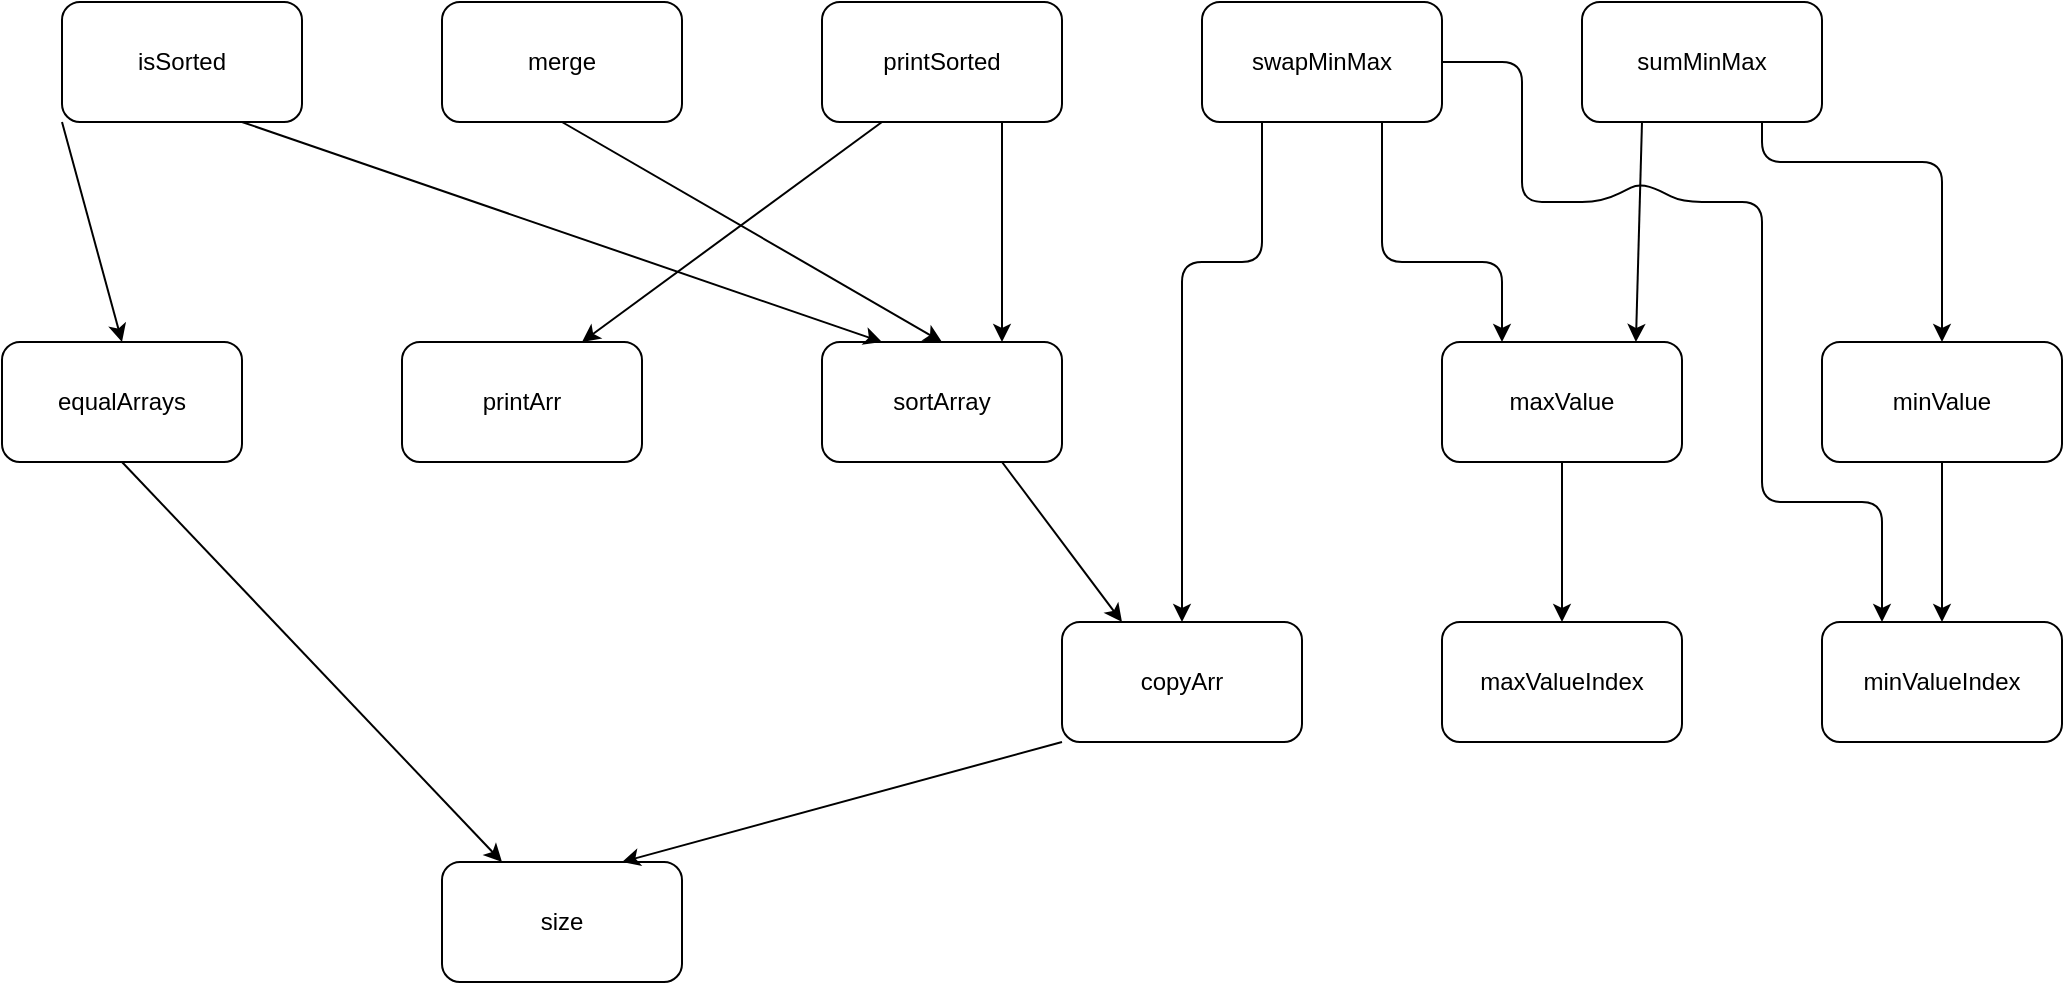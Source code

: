 <mxfile version="12.5.1" type="github">
  <diagram id="C5RBs43oDa-KdzZeNtuy" name="Page-1">
    <mxGraphModel dx="1929" dy="629" grid="1" gridSize="10" guides="1" tooltips="1" connect="1" arrows="1" fold="1" page="1" pageScale="1" pageWidth="827" pageHeight="1169" math="0" shadow="0">
      <root>
        <mxCell id="WIyWlLk6GJQsqaUBKTNV-0"/>
        <mxCell id="WIyWlLk6GJQsqaUBKTNV-1" parent="WIyWlLk6GJQsqaUBKTNV-0"/>
        <mxCell id="DztWzcjORbF4qtPKrbao-0" value="sumMinMax" style="rounded=1;whiteSpace=wrap;html=1;" parent="WIyWlLk6GJQsqaUBKTNV-1" vertex="1">
          <mxGeometry x="510" y="20" width="120" height="60" as="geometry"/>
        </mxCell>
        <mxCell id="DztWzcjORbF4qtPKrbao-1" value="maxValue" style="rounded=1;whiteSpace=wrap;html=1;" parent="WIyWlLk6GJQsqaUBKTNV-1" vertex="1">
          <mxGeometry x="440" y="190" width="120" height="60" as="geometry"/>
        </mxCell>
        <mxCell id="DztWzcjORbF4qtPKrbao-2" value="minValueIndex" style="rounded=1;whiteSpace=wrap;html=1;" parent="WIyWlLk6GJQsqaUBKTNV-1" vertex="1">
          <mxGeometry x="630" y="330" width="120" height="60" as="geometry"/>
        </mxCell>
        <mxCell id="DztWzcjORbF4qtPKrbao-3" value="maxValueIndex" style="rounded=1;whiteSpace=wrap;html=1;" parent="WIyWlLk6GJQsqaUBKTNV-1" vertex="1">
          <mxGeometry x="440" y="330" width="120" height="60" as="geometry"/>
        </mxCell>
        <mxCell id="DztWzcjORbF4qtPKrbao-4" value="printArr" style="rounded=1;whiteSpace=wrap;html=1;" parent="WIyWlLk6GJQsqaUBKTNV-1" vertex="1">
          <mxGeometry x="-80.0" y="190" width="120" height="60" as="geometry"/>
        </mxCell>
        <mxCell id="DztWzcjORbF4qtPKrbao-5" value="printSorted" style="rounded=1;whiteSpace=wrap;html=1;" parent="WIyWlLk6GJQsqaUBKTNV-1" vertex="1">
          <mxGeometry x="130" y="20" width="120" height="60" as="geometry"/>
        </mxCell>
        <mxCell id="DztWzcjORbF4qtPKrbao-6" value="swapMinMax" style="rounded=1;whiteSpace=wrap;html=1;" parent="WIyWlLk6GJQsqaUBKTNV-1" vertex="1">
          <mxGeometry x="320" y="20" width="120" height="60" as="geometry"/>
        </mxCell>
        <mxCell id="DztWzcjORbF4qtPKrbao-7" value="merge" style="rounded=1;whiteSpace=wrap;html=1;" parent="WIyWlLk6GJQsqaUBKTNV-1" vertex="1">
          <mxGeometry x="-60" y="20" width="120" height="60" as="geometry"/>
        </mxCell>
        <mxCell id="DztWzcjORbF4qtPKrbao-8" value="isSorted" style="rounded=1;whiteSpace=wrap;html=1;" parent="WIyWlLk6GJQsqaUBKTNV-1" vertex="1">
          <mxGeometry x="-250" y="20" width="120" height="60" as="geometry"/>
        </mxCell>
        <mxCell id="DztWzcjORbF4qtPKrbao-9" value="sortArray" style="rounded=1;whiteSpace=wrap;html=1;" parent="WIyWlLk6GJQsqaUBKTNV-1" vertex="1">
          <mxGeometry x="130" y="190" width="120" height="60" as="geometry"/>
        </mxCell>
        <mxCell id="DztWzcjORbF4qtPKrbao-11" value="equalArrays" style="rounded=1;whiteSpace=wrap;html=1;" parent="WIyWlLk6GJQsqaUBKTNV-1" vertex="1">
          <mxGeometry x="-280" y="190" width="120" height="60" as="geometry"/>
        </mxCell>
        <mxCell id="DztWzcjORbF4qtPKrbao-12" value="size" style="rounded=1;whiteSpace=wrap;html=1;" parent="WIyWlLk6GJQsqaUBKTNV-1" vertex="1">
          <mxGeometry x="-60" y="450" width="120" height="60" as="geometry"/>
        </mxCell>
        <mxCell id="DztWzcjORbF4qtPKrbao-13" value="copyArr" style="rounded=1;whiteSpace=wrap;html=1;" parent="WIyWlLk6GJQsqaUBKTNV-1" vertex="1">
          <mxGeometry x="250" y="330" width="120" height="60" as="geometry"/>
        </mxCell>
        <mxCell id="DztWzcjORbF4qtPKrbao-16" value="minValue" style="rounded=1;whiteSpace=wrap;html=1;" parent="WIyWlLk6GJQsqaUBKTNV-1" vertex="1">
          <mxGeometry x="630" y="190" width="120" height="60" as="geometry"/>
        </mxCell>
        <mxCell id="DztWzcjORbF4qtPKrbao-19" value="" style="endArrow=classic;html=1;exitX=0.25;exitY=1;exitDx=0;exitDy=0;entryX=0.808;entryY=0;entryDx=0;entryDy=0;entryPerimeter=0;" parent="WIyWlLk6GJQsqaUBKTNV-1" source="DztWzcjORbF4qtPKrbao-0" target="DztWzcjORbF4qtPKrbao-1" edge="1">
          <mxGeometry width="50" height="50" relative="1" as="geometry">
            <mxPoint x="10" y="610" as="sourcePoint"/>
            <mxPoint x="60" y="560" as="targetPoint"/>
          </mxGeometry>
        </mxCell>
        <mxCell id="DztWzcjORbF4qtPKrbao-20" value="" style="endArrow=classic;html=1;exitX=0.75;exitY=1;exitDx=0;exitDy=0;entryX=0.5;entryY=0;entryDx=0;entryDy=0;" parent="WIyWlLk6GJQsqaUBKTNV-1" source="DztWzcjORbF4qtPKrbao-0" target="DztWzcjORbF4qtPKrbao-16" edge="1">
          <mxGeometry width="50" height="50" relative="1" as="geometry">
            <mxPoint x="600" y="70" as="sourcePoint"/>
            <mxPoint x="546.96" y="110" as="targetPoint"/>
            <Array as="points">
              <mxPoint x="600" y="100"/>
              <mxPoint x="690" y="100"/>
            </Array>
          </mxGeometry>
        </mxCell>
        <mxCell id="DztWzcjORbF4qtPKrbao-21" value="" style="endArrow=classic;html=1;exitX=0.5;exitY=1;exitDx=0;exitDy=0;" parent="WIyWlLk6GJQsqaUBKTNV-1" source="DztWzcjORbF4qtPKrbao-1" target="DztWzcjORbF4qtPKrbao-3" edge="1">
          <mxGeometry width="50" height="50" relative="1" as="geometry">
            <mxPoint x="610" y="80" as="sourcePoint"/>
            <mxPoint x="556.96" y="120" as="targetPoint"/>
          </mxGeometry>
        </mxCell>
        <mxCell id="DztWzcjORbF4qtPKrbao-22" value="" style="endArrow=classic;html=1;exitX=0.5;exitY=1;exitDx=0;exitDy=0;entryX=0.5;entryY=0;entryDx=0;entryDy=0;" parent="WIyWlLk6GJQsqaUBKTNV-1" source="DztWzcjORbF4qtPKrbao-16" target="DztWzcjORbF4qtPKrbao-2" edge="1">
          <mxGeometry width="50" height="50" relative="1" as="geometry">
            <mxPoint x="620" y="90" as="sourcePoint"/>
            <mxPoint x="720" y="211" as="targetPoint"/>
          </mxGeometry>
        </mxCell>
        <mxCell id="DztWzcjORbF4qtPKrbao-23" value="" style="endArrow=classic;html=1;exitX=0;exitY=1;exitDx=0;exitDy=0;entryX=0.75;entryY=0;entryDx=0;entryDy=0;" parent="WIyWlLk6GJQsqaUBKTNV-1" source="DztWzcjORbF4qtPKrbao-13" target="DztWzcjORbF4qtPKrbao-12" edge="1">
          <mxGeometry width="50" height="50" relative="1" as="geometry">
            <mxPoint x="630" y="100" as="sourcePoint"/>
            <mxPoint x="576.96" y="140" as="targetPoint"/>
          </mxGeometry>
        </mxCell>
        <mxCell id="DztWzcjORbF4qtPKrbao-24" value="" style="endArrow=classic;html=1;exitX=0.25;exitY=1;exitDx=0;exitDy=0;entryX=0.5;entryY=0;entryDx=0;entryDy=0;" parent="WIyWlLk6GJQsqaUBKTNV-1" source="DztWzcjORbF4qtPKrbao-6" target="DztWzcjORbF4qtPKrbao-13" edge="1">
          <mxGeometry width="50" height="50" relative="1" as="geometry">
            <mxPoint x="640" y="110" as="sourcePoint"/>
            <mxPoint x="586.96" y="150" as="targetPoint"/>
            <Array as="points">
              <mxPoint x="350" y="150"/>
              <mxPoint x="310" y="150"/>
            </Array>
          </mxGeometry>
        </mxCell>
        <mxCell id="DztWzcjORbF4qtPKrbao-25" value="" style="endArrow=classic;html=1;exitX=0.75;exitY=1;exitDx=0;exitDy=0;entryX=0.25;entryY=0;entryDx=0;entryDy=0;" parent="WIyWlLk6GJQsqaUBKTNV-1" source="DztWzcjORbF4qtPKrbao-9" target="DztWzcjORbF4qtPKrbao-13" edge="1">
          <mxGeometry width="50" height="50" relative="1" as="geometry">
            <mxPoint x="650" y="120" as="sourcePoint"/>
            <mxPoint x="300" y="370" as="targetPoint"/>
          </mxGeometry>
        </mxCell>
        <mxCell id="DztWzcjORbF4qtPKrbao-26" value="" style="endArrow=classic;html=1;exitX=0.5;exitY=1;exitDx=0;exitDy=0;entryX=0.5;entryY=0;entryDx=0;entryDy=0;" parent="WIyWlLk6GJQsqaUBKTNV-1" source="DztWzcjORbF4qtPKrbao-7" target="DztWzcjORbF4qtPKrbao-9" edge="1">
          <mxGeometry width="50" height="50" relative="1" as="geometry">
            <mxPoint x="660" y="130" as="sourcePoint"/>
            <mxPoint x="606.96" y="170" as="targetPoint"/>
            <Array as="points"/>
          </mxGeometry>
        </mxCell>
        <mxCell id="DztWzcjORbF4qtPKrbao-27" value="" style="endArrow=classic;html=1;entryX=0.25;entryY=0;entryDx=0;entryDy=0;exitX=0.75;exitY=1;exitDx=0;exitDy=0;" parent="WIyWlLk6GJQsqaUBKTNV-1" source="DztWzcjORbF4qtPKrbao-8" target="DztWzcjORbF4qtPKrbao-9" edge="1">
          <mxGeometry width="50" height="50" relative="1" as="geometry">
            <mxPoint x="-100" y="100" as="sourcePoint"/>
            <mxPoint x="616.96" y="180" as="targetPoint"/>
          </mxGeometry>
        </mxCell>
        <mxCell id="DztWzcjORbF4qtPKrbao-28" value="" style="endArrow=classic;html=1;exitX=0.75;exitY=1;exitDx=0;exitDy=0;entryX=0.25;entryY=0;entryDx=0;entryDy=0;" parent="WIyWlLk6GJQsqaUBKTNV-1" source="DztWzcjORbF4qtPKrbao-6" target="DztWzcjORbF4qtPKrbao-1" edge="1">
          <mxGeometry width="50" height="50" relative="1" as="geometry">
            <mxPoint x="680" y="150" as="sourcePoint"/>
            <mxPoint x="626.96" y="190" as="targetPoint"/>
            <Array as="points">
              <mxPoint x="410" y="150"/>
              <mxPoint x="470" y="150"/>
            </Array>
          </mxGeometry>
        </mxCell>
        <mxCell id="DztWzcjORbF4qtPKrbao-29" value="" style="endArrow=classic;html=1;exitX=0;exitY=1;exitDx=0;exitDy=0;entryX=0.5;entryY=0;entryDx=0;entryDy=0;" parent="WIyWlLk6GJQsqaUBKTNV-1" source="DztWzcjORbF4qtPKrbao-8" target="DztWzcjORbF4qtPKrbao-11" edge="1">
          <mxGeometry width="50" height="50" relative="1" as="geometry">
            <mxPoint x="690" y="160" as="sourcePoint"/>
            <mxPoint x="636.96" y="200" as="targetPoint"/>
          </mxGeometry>
        </mxCell>
        <mxCell id="DztWzcjORbF4qtPKrbao-30" value="" style="endArrow=classic;html=1;exitX=0.5;exitY=1;exitDx=0;exitDy=0;entryX=0.25;entryY=0;entryDx=0;entryDy=0;" parent="WIyWlLk6GJQsqaUBKTNV-1" source="DztWzcjORbF4qtPKrbao-11" target="DztWzcjORbF4qtPKrbao-12" edge="1">
          <mxGeometry width="50" height="50" relative="1" as="geometry">
            <mxPoint x="700" y="170" as="sourcePoint"/>
            <mxPoint x="646.96" y="210" as="targetPoint"/>
          </mxGeometry>
        </mxCell>
        <mxCell id="DztWzcjORbF4qtPKrbao-31" value="" style="endArrow=classic;html=1;exitX=0.75;exitY=1;exitDx=0;exitDy=0;entryX=0.75;entryY=0;entryDx=0;entryDy=0;" parent="WIyWlLk6GJQsqaUBKTNV-1" source="DztWzcjORbF4qtPKrbao-5" target="DztWzcjORbF4qtPKrbao-9" edge="1">
          <mxGeometry width="50" height="50" relative="1" as="geometry">
            <mxPoint x="710" y="180" as="sourcePoint"/>
            <mxPoint x="656.96" y="220" as="targetPoint"/>
          </mxGeometry>
        </mxCell>
        <mxCell id="DztWzcjORbF4qtPKrbao-32" value="" style="endArrow=classic;html=1;exitX=0.25;exitY=1;exitDx=0;exitDy=0;entryX=0.75;entryY=0;entryDx=0;entryDy=0;" parent="WIyWlLk6GJQsqaUBKTNV-1" source="DztWzcjORbF4qtPKrbao-5" target="DztWzcjORbF4qtPKrbao-4" edge="1">
          <mxGeometry width="50" height="50" relative="1" as="geometry">
            <mxPoint x="720" y="190" as="sourcePoint"/>
            <mxPoint x="666.96" y="230" as="targetPoint"/>
          </mxGeometry>
        </mxCell>
        <mxCell id="4fUtrhHFBak9uhReiTAU-0" value="" style="endArrow=classic;html=1;exitX=1;exitY=0.5;exitDx=0;exitDy=0;entryX=0.25;entryY=0;entryDx=0;entryDy=0;" edge="1" parent="WIyWlLk6GJQsqaUBKTNV-1" source="DztWzcjORbF4qtPKrbao-6" target="DztWzcjORbF4qtPKrbao-2">
          <mxGeometry width="50" height="50" relative="1" as="geometry">
            <mxPoint x="450" y="60" as="sourcePoint"/>
            <mxPoint x="480" y="200" as="targetPoint"/>
            <Array as="points">
              <mxPoint x="480" y="50"/>
              <mxPoint x="480" y="120"/>
              <mxPoint x="520" y="120"/>
              <mxPoint x="540" y="110"/>
              <mxPoint x="560" y="120"/>
              <mxPoint x="600" y="120"/>
              <mxPoint x="600" y="270"/>
              <mxPoint x="660" y="270"/>
            </Array>
          </mxGeometry>
        </mxCell>
      </root>
    </mxGraphModel>
  </diagram>
</mxfile>
